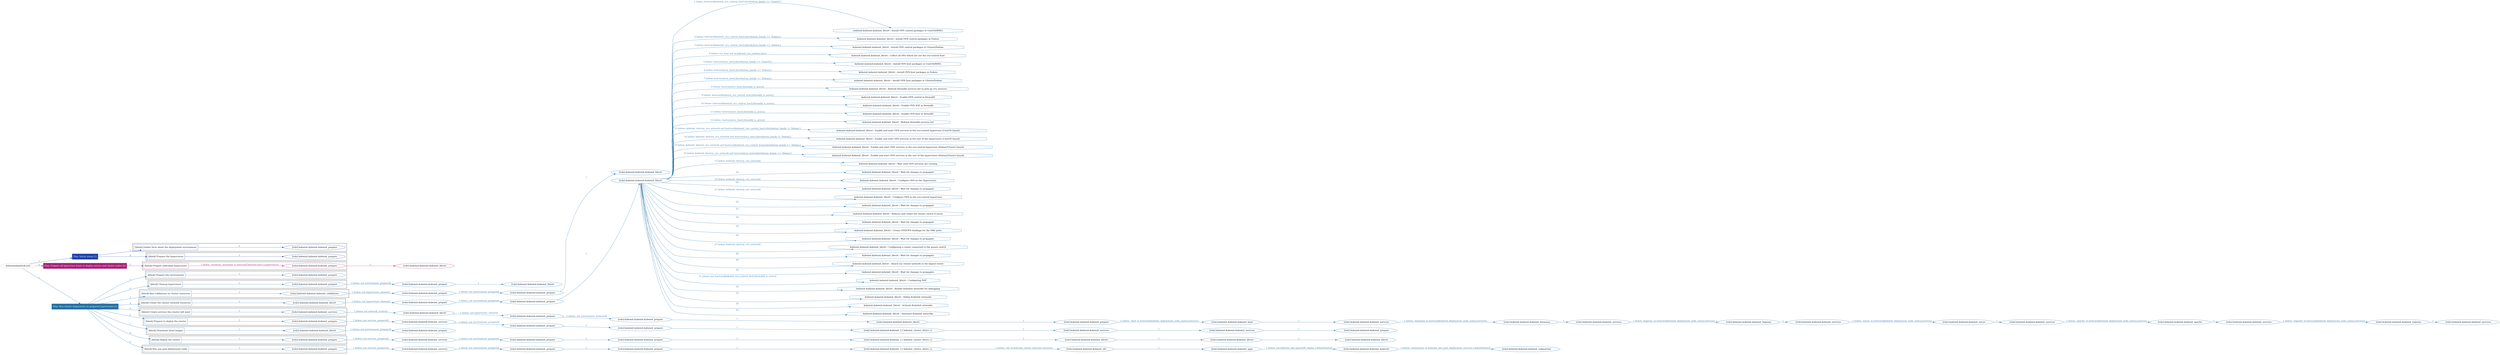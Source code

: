 digraph {
	graph [concentrate=true ordering=in rankdir=LR ratio=fill]
	edge [esep=5 sep=10]
	"kubeinit/playbook.yml" [id=root_node style=dotted]
	play_88ceb611 [label="Play: Initial setup (1)" color="#2044ac" fontcolor="#ffffff" id=play_88ceb611 shape=box style=filled tooltip=localhost]
	"kubeinit/playbook.yml" -> play_88ceb611 [label="1 " color="#2044ac" fontcolor="#2044ac" id=edge_a7911325 labeltooltip="1 " tooltip="1 "]
	subgraph "kubeinit.kubeinit.kubeinit_prepare" {
		role_69340362 [label="[role] kubeinit.kubeinit.kubeinit_prepare" color="#2044ac" id=role_69340362 tooltip="kubeinit.kubeinit.kubeinit_prepare"]
	}
	subgraph "kubeinit.kubeinit.kubeinit_prepare" {
		role_55304340 [label="[role] kubeinit.kubeinit.kubeinit_prepare" color="#2044ac" id=role_55304340 tooltip="kubeinit.kubeinit.kubeinit_prepare"]
	}
	subgraph "Play: Initial setup (1)" {
		play_88ceb611 -> block_5a59037c [label=1 color="#2044ac" fontcolor="#2044ac" id=edge_8bde4d3f labeltooltip=1 tooltip=1]
		subgraph cluster_block_5a59037c {
			block_5a59037c [label="[block] Gather facts about the deployment environment" color="#2044ac" id=block_5a59037c labeltooltip="Gather facts about the deployment environment" shape=box tooltip="Gather facts about the deployment environment"]
			block_5a59037c -> role_69340362 [label="1 " color="#2044ac" fontcolor="#2044ac" id=edge_4fef8758 labeltooltip="1 " tooltip="1 "]
		}
		play_88ceb611 -> block_2ce1504f [label=2 color="#2044ac" fontcolor="#2044ac" id=edge_62aeea0c labeltooltip=2 tooltip=2]
		subgraph cluster_block_2ce1504f {
			block_2ce1504f [label="[block] Prepare the hypervisors" color="#2044ac" id=block_2ce1504f labeltooltip="Prepare the hypervisors" shape=box tooltip="Prepare the hypervisors"]
			block_2ce1504f -> role_55304340 [label="1 " color="#2044ac" fontcolor="#2044ac" id=edge_3783c4a9 labeltooltip="1 " tooltip="1 "]
		}
	}
	play_98400ff6 [label="Play: Prepare all hypervisor hosts to deploy service and cluster nodes (0)" color="#a92379" fontcolor="#ffffff" id=play_98400ff6 shape=box style=filled tooltip="Play: Prepare all hypervisor hosts to deploy service and cluster nodes (0)"]
	"kubeinit/playbook.yml" -> play_98400ff6 [label="2 " color="#a92379" fontcolor="#a92379" id=edge_d3374776 labeltooltip="2 " tooltip="2 "]
	subgraph "kubeinit.kubeinit.kubeinit_libvirt" {
		role_e1b05d6a [label="[role] kubeinit.kubeinit.kubeinit_libvirt" color="#a92379" id=role_e1b05d6a tooltip="kubeinit.kubeinit.kubeinit_libvirt"]
	}
	subgraph "kubeinit.kubeinit.kubeinit_prepare" {
		role_dcedbcc8 [label="[role] kubeinit.kubeinit.kubeinit_prepare" color="#a92379" id=role_dcedbcc8 tooltip="kubeinit.kubeinit.kubeinit_prepare"]
		role_dcedbcc8 -> role_e1b05d6a [label="1 " color="#a92379" fontcolor="#a92379" id=edge_5a1ded13 labeltooltip="1 " tooltip="1 "]
	}
	subgraph "Play: Prepare all hypervisor hosts to deploy service and cluster nodes (0)" {
		play_98400ff6 -> block_7a069ff5 [label=1 color="#a92379" fontcolor="#a92379" id=edge_8467cd35 labeltooltip=1 tooltip=1]
		subgraph cluster_block_7a069ff5 {
			block_7a069ff5 [label="[block] Prepare individual hypervisors" color="#a92379" id=block_7a069ff5 labeltooltip="Prepare individual hypervisors" shape=box tooltip="Prepare individual hypervisors"]
			block_7a069ff5 -> role_dcedbcc8 [label="1 [when: inventory_hostname in hostvars['kubeinit-facts'].hypervisors]" color="#a92379" fontcolor="#a92379" id=edge_b82ea9a4 labeltooltip="1 [when: inventory_hostname in hostvars['kubeinit-facts'].hypervisors]" tooltip="1 [when: inventory_hostname in hostvars['kubeinit-facts'].hypervisors]"]
		}
	}
	play_84879b9f [label="Play: Run cluster deployment on prepared hypervisors (1)" color="#2671a6" fontcolor="#ffffff" id=play_84879b9f shape=box style=filled tooltip=localhost]
	"kubeinit/playbook.yml" -> play_84879b9f [label="3 " color="#2671a6" fontcolor="#2671a6" id=edge_77be62a2 labeltooltip="3 " tooltip="3 "]
	subgraph "kubeinit.kubeinit.kubeinit_prepare" {
		role_c884c7a0 [label="[role] kubeinit.kubeinit.kubeinit_prepare" color="#2671a6" id=role_c884c7a0 tooltip="kubeinit.kubeinit.kubeinit_prepare"]
	}
	subgraph "kubeinit.kubeinit.kubeinit_libvirt" {
		role_26a6fe5c [label="[role] kubeinit.kubeinit.kubeinit_libvirt" color="#2671a6" id=role_26a6fe5c tooltip="kubeinit.kubeinit.kubeinit_libvirt"]
	}
	subgraph "kubeinit.kubeinit.kubeinit_prepare" {
		role_1f17c101 [label="[role] kubeinit.kubeinit.kubeinit_prepare" color="#2671a6" id=role_1f17c101 tooltip="kubeinit.kubeinit.kubeinit_prepare"]
		role_1f17c101 -> role_26a6fe5c [label="1 " color="#2671a6" fontcolor="#2671a6" id=edge_4bc33ab1 labeltooltip="1 " tooltip="1 "]
	}
	subgraph "kubeinit.kubeinit.kubeinit_prepare" {
		role_49b6a412 [label="[role] kubeinit.kubeinit.kubeinit_prepare" color="#2671a6" id=role_49b6a412 tooltip="kubeinit.kubeinit.kubeinit_prepare"]
		role_49b6a412 -> role_1f17c101 [label="1 [when: not environment_prepared]" color="#2671a6" fontcolor="#2671a6" id=edge_4a0ae1fc labeltooltip="1 [when: not environment_prepared]" tooltip="1 [when: not environment_prepared]"]
	}
	subgraph "kubeinit.kubeinit.kubeinit_libvirt" {
		role_fd89cfba [label="[role] kubeinit.kubeinit.kubeinit_libvirt" color="#2671a6" id=role_fd89cfba tooltip="kubeinit.kubeinit.kubeinit_libvirt"]
	}
	subgraph "kubeinit.kubeinit.kubeinit_prepare" {
		role_ea722329 [label="[role] kubeinit.kubeinit.kubeinit_prepare" color="#2671a6" id=role_ea722329 tooltip="kubeinit.kubeinit.kubeinit_prepare"]
		role_ea722329 -> role_fd89cfba [label="1 " color="#2671a6" fontcolor="#2671a6" id=edge_295c5f0f labeltooltip="1 " tooltip="1 "]
	}
	subgraph "kubeinit.kubeinit.kubeinit_prepare" {
		role_353d52c6 [label="[role] kubeinit.kubeinit.kubeinit_prepare" color="#2671a6" id=role_353d52c6 tooltip="kubeinit.kubeinit.kubeinit_prepare"]
		role_353d52c6 -> role_ea722329 [label="1 [when: not environment_prepared]" color="#2671a6" fontcolor="#2671a6" id=edge_5bd1c8bf labeltooltip="1 [when: not environment_prepared]" tooltip="1 [when: not environment_prepared]"]
	}
	subgraph "kubeinit.kubeinit.kubeinit_validations" {
		role_9e5524dc [label="[role] kubeinit.kubeinit.kubeinit_validations" color="#2671a6" id=role_9e5524dc tooltip="kubeinit.kubeinit.kubeinit_validations"]
		role_9e5524dc -> role_353d52c6 [label="1 [when: not hypervisors_cleaned]" color="#2671a6" fontcolor="#2671a6" id=edge_91cf91a7 labeltooltip="1 [when: not hypervisors_cleaned]" tooltip="1 [when: not hypervisors_cleaned]"]
	}
	subgraph "kubeinit.kubeinit.kubeinit_libvirt" {
		role_fefc8bd9 [label="[role] kubeinit.kubeinit.kubeinit_libvirt" color="#2671a6" id=role_fefc8bd9 tooltip="kubeinit.kubeinit.kubeinit_libvirt"]
		task_c4dc4287 [label="kubeinit.kubeinit.kubeinit_libvirt : Install OVN central packages in CentOS/RHEL" color="#2671a6" id=task_c4dc4287 shape=octagon tooltip="kubeinit.kubeinit.kubeinit_libvirt : Install OVN central packages in CentOS/RHEL"]
		role_fefc8bd9 -> task_c4dc4287 [label="1 [when: hostvars[kubeinit_ovn_central_host].distribution_family == 'CentOS']" color="#2671a6" fontcolor="#2671a6" id=edge_e5d9ec86 labeltooltip="1 [when: hostvars[kubeinit_ovn_central_host].distribution_family == 'CentOS']" tooltip="1 [when: hostvars[kubeinit_ovn_central_host].distribution_family == 'CentOS']"]
		task_106de089 [label="kubeinit.kubeinit.kubeinit_libvirt : Install OVN central packages in Fedora" color="#2671a6" id=task_106de089 shape=octagon tooltip="kubeinit.kubeinit.kubeinit_libvirt : Install OVN central packages in Fedora"]
		role_fefc8bd9 -> task_106de089 [label="2 [when: hostvars[kubeinit_ovn_central_host].distribution_family == 'Fedora']" color="#2671a6" fontcolor="#2671a6" id=edge_0639d412 labeltooltip="2 [when: hostvars[kubeinit_ovn_central_host].distribution_family == 'Fedora']" tooltip="2 [when: hostvars[kubeinit_ovn_central_host].distribution_family == 'Fedora']"]
		task_97e53783 [label="kubeinit.kubeinit.kubeinit_libvirt : Install OVN central packages in Ubuntu/Debian" color="#2671a6" id=task_97e53783 shape=octagon tooltip="kubeinit.kubeinit.kubeinit_libvirt : Install OVN central packages in Ubuntu/Debian"]
		role_fefc8bd9 -> task_97e53783 [label="3 [when: hostvars[kubeinit_ovn_central_host].distribution_family == 'Debian']" color="#2671a6" fontcolor="#2671a6" id=edge_f11b0f08 labeltooltip="3 [when: hostvars[kubeinit_ovn_central_host].distribution_family == 'Debian']" tooltip="3 [when: hostvars[kubeinit_ovn_central_host].distribution_family == 'Debian']"]
		task_87c381f5 [label="kubeinit.kubeinit.kubeinit_libvirt : Collect all HVs which are not the ovn-central host" color="#2671a6" id=task_87c381f5 shape=octagon tooltip="kubeinit.kubeinit.kubeinit_libvirt : Collect all HVs which are not the ovn-central host"]
		role_fefc8bd9 -> task_87c381f5 [label="4 [when: ovn_host not in kubeinit_ovn_central_host]" color="#2671a6" fontcolor="#2671a6" id=edge_33c279e3 labeltooltip="4 [when: ovn_host not in kubeinit_ovn_central_host]" tooltip="4 [when: ovn_host not in kubeinit_ovn_central_host]"]
		task_78cfe24b [label="kubeinit.kubeinit.kubeinit_libvirt : Install OVN host packages in CentOS/RHEL" color="#2671a6" id=task_78cfe24b shape=octagon tooltip="kubeinit.kubeinit.kubeinit_libvirt : Install OVN host packages in CentOS/RHEL"]
		role_fefc8bd9 -> task_78cfe24b [label="5 [when: hostvars[ovn_host].distribution_family == 'CentOS']" color="#2671a6" fontcolor="#2671a6" id=edge_674db544 labeltooltip="5 [when: hostvars[ovn_host].distribution_family == 'CentOS']" tooltip="5 [when: hostvars[ovn_host].distribution_family == 'CentOS']"]
		task_b7e314d6 [label="kubeinit.kubeinit.kubeinit_libvirt : Install OVN host packages in Fedora" color="#2671a6" id=task_b7e314d6 shape=octagon tooltip="kubeinit.kubeinit.kubeinit_libvirt : Install OVN host packages in Fedora"]
		role_fefc8bd9 -> task_b7e314d6 [label="6 [when: hostvars[ovn_host].distribution_family == 'Fedora']" color="#2671a6" fontcolor="#2671a6" id=edge_3c2af2a1 labeltooltip="6 [when: hostvars[ovn_host].distribution_family == 'Fedora']" tooltip="6 [when: hostvars[ovn_host].distribution_family == 'Fedora']"]
		task_b98c02c4 [label="kubeinit.kubeinit.kubeinit_libvirt : Install OVN host packages in Ubuntu/Debian" color="#2671a6" id=task_b98c02c4 shape=octagon tooltip="kubeinit.kubeinit.kubeinit_libvirt : Install OVN host packages in Ubuntu/Debian"]
		role_fefc8bd9 -> task_b98c02c4 [label="7 [when: hostvars[ovn_host].distribution_family == 'Debian']" color="#2671a6" fontcolor="#2671a6" id=edge_ccbe22db labeltooltip="7 [when: hostvars[ovn_host].distribution_family == 'Debian']" tooltip="7 [when: hostvars[ovn_host].distribution_family == 'Debian']"]
		task_17dbd2e5 [label="kubeinit.kubeinit.kubeinit_libvirt : Refresh firewalld services list to pick up ovn services" color="#2671a6" id=task_17dbd2e5 shape=octagon tooltip="kubeinit.kubeinit.kubeinit_libvirt : Refresh firewalld services list to pick up ovn services"]
		role_fefc8bd9 -> task_17dbd2e5 [label="8 [when: hostvars[ovn_host].firewalld_is_active]" color="#2671a6" fontcolor="#2671a6" id=edge_61591de5 labeltooltip="8 [when: hostvars[ovn_host].firewalld_is_active]" tooltip="8 [when: hostvars[ovn_host].firewalld_is_active]"]
		task_b4882129 [label="kubeinit.kubeinit.kubeinit_libvirt : Enable OVN central in firewalld" color="#2671a6" id=task_b4882129 shape=octagon tooltip="kubeinit.kubeinit.kubeinit_libvirt : Enable OVN central in firewalld"]
		role_fefc8bd9 -> task_b4882129 [label="9 [when: hostvars[kubeinit_ovn_central_host].firewalld_is_active]" color="#2671a6" fontcolor="#2671a6" id=edge_dee42135 labeltooltip="9 [when: hostvars[kubeinit_ovn_central_host].firewalld_is_active]" tooltip="9 [when: hostvars[kubeinit_ovn_central_host].firewalld_is_active]"]
		task_747acf6d [label="kubeinit.kubeinit.kubeinit_libvirt : Enable OVN NAT in firewalld" color="#2671a6" id=task_747acf6d shape=octagon tooltip="kubeinit.kubeinit.kubeinit_libvirt : Enable OVN NAT in firewalld"]
		role_fefc8bd9 -> task_747acf6d [label="10 [when: hostvars[kubeinit_ovn_central_host].firewalld_is_active]" color="#2671a6" fontcolor="#2671a6" id=edge_75d42d9a labeltooltip="10 [when: hostvars[kubeinit_ovn_central_host].firewalld_is_active]" tooltip="10 [when: hostvars[kubeinit_ovn_central_host].firewalld_is_active]"]
		task_6c0942ea [label="kubeinit.kubeinit.kubeinit_libvirt : Enable OVN host in firewalld" color="#2671a6" id=task_6c0942ea shape=octagon tooltip="kubeinit.kubeinit.kubeinit_libvirt : Enable OVN host in firewalld"]
		role_fefc8bd9 -> task_6c0942ea [label="11 [when: hostvars[ovn_host].firewalld_is_active]" color="#2671a6" fontcolor="#2671a6" id=edge_1577d79a labeltooltip="11 [when: hostvars[ovn_host].firewalld_is_active]" tooltip="11 [when: hostvars[ovn_host].firewalld_is_active]"]
		task_040e63a0 [label="kubeinit.kubeinit.kubeinit_libvirt : Refresh firewalld services list" color="#2671a6" id=task_040e63a0 shape=octagon tooltip="kubeinit.kubeinit.kubeinit_libvirt : Refresh firewalld services list"]
		role_fefc8bd9 -> task_040e63a0 [label="12 [when: hostvars[ovn_host].firewalld_is_active]" color="#2671a6" fontcolor="#2671a6" id=edge_4faff3ff labeltooltip="12 [when: hostvars[ovn_host].firewalld_is_active]" tooltip="12 [when: hostvars[ovn_host].firewalld_is_active]"]
		task_8d72f16a [label="kubeinit.kubeinit.kubeinit_libvirt : Enable and start OVN services in the ovn-central hypervisor (CentOS based)" color="#2671a6" id=task_8d72f16a shape=octagon tooltip="kubeinit.kubeinit.kubeinit_libvirt : Enable and start OVN services in the ovn-central hypervisor (CentOS based)"]
		role_fefc8bd9 -> task_8d72f16a [label="13 [when: kubeinit_destroy_ovn_network and hostvars[kubeinit_ovn_central_host].distribution_family != 'Debian']" color="#2671a6" fontcolor="#2671a6" id=edge_e34959ab labeltooltip="13 [when: kubeinit_destroy_ovn_network and hostvars[kubeinit_ovn_central_host].distribution_family != 'Debian']" tooltip="13 [when: kubeinit_destroy_ovn_network and hostvars[kubeinit_ovn_central_host].distribution_family != 'Debian']"]
		task_329c39ba [label="kubeinit.kubeinit.kubeinit_libvirt : Enable and start OVN services in the rest of the hypervisors (CentOS based)" color="#2671a6" id=task_329c39ba shape=octagon tooltip="kubeinit.kubeinit.kubeinit_libvirt : Enable and start OVN services in the rest of the hypervisors (CentOS based)"]
		role_fefc8bd9 -> task_329c39ba [label="14 [when: kubeinit_destroy_ovn_network and hostvars[ovn_host].distribution_family != 'Debian']" color="#2671a6" fontcolor="#2671a6" id=edge_556382a4 labeltooltip="14 [when: kubeinit_destroy_ovn_network and hostvars[ovn_host].distribution_family != 'Debian']" tooltip="14 [when: kubeinit_destroy_ovn_network and hostvars[ovn_host].distribution_family != 'Debian']"]
		task_98540486 [label="kubeinit.kubeinit.kubeinit_libvirt : Enable and start OVN services in the ovn-central hypervisor (Debian/Ubuntu based)" color="#2671a6" id=task_98540486 shape=octagon tooltip="kubeinit.kubeinit.kubeinit_libvirt : Enable and start OVN services in the ovn-central hypervisor (Debian/Ubuntu based)"]
		role_fefc8bd9 -> task_98540486 [label="15 [when: kubeinit_destroy_ovn_network and hostvars[kubeinit_ovn_central_host].distribution_family == 'Debian']" color="#2671a6" fontcolor="#2671a6" id=edge_58c4784a labeltooltip="15 [when: kubeinit_destroy_ovn_network and hostvars[kubeinit_ovn_central_host].distribution_family == 'Debian']" tooltip="15 [when: kubeinit_destroy_ovn_network and hostvars[kubeinit_ovn_central_host].distribution_family == 'Debian']"]
		task_d7c469cb [label="kubeinit.kubeinit.kubeinit_libvirt : Enable and start OVN services in the rest of the hypervisors (Debian/Ubuntu based)" color="#2671a6" id=task_d7c469cb shape=octagon tooltip="kubeinit.kubeinit.kubeinit_libvirt : Enable and start OVN services in the rest of the hypervisors (Debian/Ubuntu based)"]
		role_fefc8bd9 -> task_d7c469cb [label="16 [when: kubeinit_destroy_ovn_network and hostvars[ovn_host].distribution_family == 'Debian']" color="#2671a6" fontcolor="#2671a6" id=edge_bbec0158 labeltooltip="16 [when: kubeinit_destroy_ovn_network and hostvars[ovn_host].distribution_family == 'Debian']" tooltip="16 [when: kubeinit_destroy_ovn_network and hostvars[ovn_host].distribution_family == 'Debian']"]
		task_a19dc947 [label="kubeinit.kubeinit.kubeinit_libvirt : Wait until OVN services are running" color="#2671a6" id=task_a19dc947 shape=octagon tooltip="kubeinit.kubeinit.kubeinit_libvirt : Wait until OVN services are running"]
		role_fefc8bd9 -> task_a19dc947 [label="17 [when: kubeinit_destroy_ovn_network]" color="#2671a6" fontcolor="#2671a6" id=edge_65a4b1e4 labeltooltip="17 [when: kubeinit_destroy_ovn_network]" tooltip="17 [when: kubeinit_destroy_ovn_network]"]
		task_79321b41 [label="kubeinit.kubeinit.kubeinit_libvirt : Wait for changes to propagate" color="#2671a6" id=task_79321b41 shape=octagon tooltip="kubeinit.kubeinit.kubeinit_libvirt : Wait for changes to propagate"]
		role_fefc8bd9 -> task_79321b41 [label="18 " color="#2671a6" fontcolor="#2671a6" id=edge_cf5eb209 labeltooltip="18 " tooltip="18 "]
		task_42319fa1 [label="kubeinit.kubeinit.kubeinit_libvirt : Configure OVS on the Hypervisors" color="#2671a6" id=task_42319fa1 shape=octagon tooltip="kubeinit.kubeinit.kubeinit_libvirt : Configure OVS on the Hypervisors"]
		role_fefc8bd9 -> task_42319fa1 [label="19 [when: kubeinit_destroy_ovn_network]" color="#2671a6" fontcolor="#2671a6" id=edge_4ff508c3 labeltooltip="19 [when: kubeinit_destroy_ovn_network]" tooltip="19 [when: kubeinit_destroy_ovn_network]"]
		task_ccce5e30 [label="kubeinit.kubeinit.kubeinit_libvirt : Wait for changes to propagate" color="#2671a6" id=task_ccce5e30 shape=octagon tooltip="kubeinit.kubeinit.kubeinit_libvirt : Wait for changes to propagate"]
		role_fefc8bd9 -> task_ccce5e30 [label="20 " color="#2671a6" fontcolor="#2671a6" id=edge_c1b7bb36 labeltooltip="20 " tooltip="20 "]
		task_6a4d784f [label="kubeinit.kubeinit.kubeinit_libvirt : Configure OVN in the ovn-central hypervisor" color="#2671a6" id=task_6a4d784f shape=octagon tooltip="kubeinit.kubeinit.kubeinit_libvirt : Configure OVN in the ovn-central hypervisor"]
		role_fefc8bd9 -> task_6a4d784f [label="21 [when: kubeinit_destroy_ovn_network]" color="#2671a6" fontcolor="#2671a6" id=edge_cc1e875d labeltooltip="21 [when: kubeinit_destroy_ovn_network]" tooltip="21 [when: kubeinit_destroy_ovn_network]"]
		task_9d3acaf2 [label="kubeinit.kubeinit.kubeinit_libvirt : Wait for changes to propagate" color="#2671a6" id=task_9d3acaf2 shape=octagon tooltip="kubeinit.kubeinit.kubeinit_libvirt : Wait for changes to propagate"]
		role_fefc8bd9 -> task_9d3acaf2 [label="22 " color="#2671a6" fontcolor="#2671a6" id=edge_0a9cb797 labeltooltip="22 " tooltip="22 "]
		task_e6735636 [label="kubeinit.kubeinit.kubeinit_libvirt : Remove and create the cluster switch if exists" color="#2671a6" id=task_e6735636 shape=octagon tooltip="kubeinit.kubeinit.kubeinit_libvirt : Remove and create the cluster switch if exists"]
		role_fefc8bd9 -> task_e6735636 [label="23 " color="#2671a6" fontcolor="#2671a6" id=edge_375de7ff labeltooltip="23 " tooltip="23 "]
		task_3f2f61a6 [label="kubeinit.kubeinit.kubeinit_libvirt : Wait for changes to propagate" color="#2671a6" id=task_3f2f61a6 shape=octagon tooltip="kubeinit.kubeinit.kubeinit_libvirt : Wait for changes to propagate"]
		role_fefc8bd9 -> task_3f2f61a6 [label="24 " color="#2671a6" fontcolor="#2671a6" id=edge_cdb20f88 labeltooltip="24 " tooltip="24 "]
		task_9f88e1c7 [label="kubeinit.kubeinit.kubeinit_libvirt : Create OVS/OVN bindings for the VMs ports" color="#2671a6" id=task_9f88e1c7 shape=octagon tooltip="kubeinit.kubeinit.kubeinit_libvirt : Create OVS/OVN bindings for the VMs ports"]
		role_fefc8bd9 -> task_9f88e1c7 [label="25 " color="#2671a6" fontcolor="#2671a6" id=edge_69146660 labeltooltip="25 " tooltip="25 "]
		task_065a74b7 [label="kubeinit.kubeinit.kubeinit_libvirt : Wait for changes to propagate" color="#2671a6" id=task_065a74b7 shape=octagon tooltip="kubeinit.kubeinit.kubeinit_libvirt : Wait for changes to propagate"]
		role_fefc8bd9 -> task_065a74b7 [label="26 " color="#2671a6" fontcolor="#2671a6" id=edge_d0ffa9b8 labeltooltip="26 " tooltip="26 "]
		task_a71065b5 [label="kubeinit.kubeinit.kubeinit_libvirt : Configuring a router connected to the guests switch" color="#2671a6" id=task_a71065b5 shape=octagon tooltip="kubeinit.kubeinit.kubeinit_libvirt : Configuring a router connected to the guests switch"]
		role_fefc8bd9 -> task_a71065b5 [label="27 [when: kubeinit_destroy_ovn_network]" color="#2671a6" fontcolor="#2671a6" id=edge_ddcbb6ec labeltooltip="27 [when: kubeinit_destroy_ovn_network]" tooltip="27 [when: kubeinit_destroy_ovn_network]"]
		task_a21fa360 [label="kubeinit.kubeinit.kubeinit_libvirt : Wait for changes to propagate" color="#2671a6" id=task_a21fa360 shape=octagon tooltip="kubeinit.kubeinit.kubeinit_libvirt : Wait for changes to propagate"]
		role_fefc8bd9 -> task_a21fa360 [label="28 " color="#2671a6" fontcolor="#2671a6" id=edge_46993e07 labeltooltip="28 " tooltip="28 "]
		task_d158efdd [label="kubeinit.kubeinit.kubeinit_libvirt : Attach our cluster network to the logical router" color="#2671a6" id=task_d158efdd shape=octagon tooltip="kubeinit.kubeinit.kubeinit_libvirt : Attach our cluster network to the logical router"]
		role_fefc8bd9 -> task_d158efdd [label="29 " color="#2671a6" fontcolor="#2671a6" id=edge_83cde74e labeltooltip="29 " tooltip="29 "]
		task_9f11299e [label="kubeinit.kubeinit.kubeinit_libvirt : Wait for changes to propagate" color="#2671a6" id=task_9f11299e shape=octagon tooltip="kubeinit.kubeinit.kubeinit_libvirt : Wait for changes to propagate"]
		role_fefc8bd9 -> task_9f11299e [label="30 " color="#2671a6" fontcolor="#2671a6" id=edge_2d7c551b labeltooltip="30 " tooltip="30 "]
		task_b2f6158d [label="kubeinit.kubeinit.kubeinit_libvirt : Configuring NAT" color="#2671a6" id=task_b2f6158d shape=octagon tooltip="kubeinit.kubeinit.kubeinit_libvirt : Configuring NAT"]
		role_fefc8bd9 -> task_b2f6158d [label="31 [when: not hostvars[kubeinit_ovn_central_host].firewalld_is_active]" color="#2671a6" fontcolor="#2671a6" id=edge_56797577 labeltooltip="31 [when: not hostvars[kubeinit_ovn_central_host].firewalld_is_active]" tooltip="31 [when: not hostvars[kubeinit_ovn_central_host].firewalld_is_active]"]
		task_ff8a4246 [label="kubeinit.kubeinit.kubeinit_libvirt : Render KubeInit networks for debugging" color="#2671a6" id=task_ff8a4246 shape=octagon tooltip="kubeinit.kubeinit.kubeinit_libvirt : Render KubeInit networks for debugging"]
		role_fefc8bd9 -> task_ff8a4246 [label="32 " color="#2671a6" fontcolor="#2671a6" id=edge_03b41524 labeltooltip="32 " tooltip="32 "]
		task_6bcc9943 [label="kubeinit.kubeinit.kubeinit_libvirt : Define KubeInit networks" color="#2671a6" id=task_6bcc9943 shape=octagon tooltip="kubeinit.kubeinit.kubeinit_libvirt : Define KubeInit networks"]
		role_fefc8bd9 -> task_6bcc9943 [label="33 " color="#2671a6" fontcolor="#2671a6" id=edge_7d38ecf8 labeltooltip="33 " tooltip="33 "]
		task_991e51f8 [label="kubeinit.kubeinit.kubeinit_libvirt : Activate KubeInit networks" color="#2671a6" id=task_991e51f8 shape=octagon tooltip="kubeinit.kubeinit.kubeinit_libvirt : Activate KubeInit networks"]
		role_fefc8bd9 -> task_991e51f8 [label="34 " color="#2671a6" fontcolor="#2671a6" id=edge_e4daa83d labeltooltip="34 " tooltip="34 "]
		task_9d7288ac [label="kubeinit.kubeinit.kubeinit_libvirt : Autostart KubeInit networks" color="#2671a6" id=task_9d7288ac shape=octagon tooltip="kubeinit.kubeinit.kubeinit_libvirt : Autostart KubeInit networks"]
		role_fefc8bd9 -> task_9d7288ac [label="35 " color="#2671a6" fontcolor="#2671a6" id=edge_c513c3d3 labeltooltip="35 " tooltip="35 "]
	}
	subgraph "kubeinit.kubeinit.kubeinit_prepare" {
		role_c3e020e0 [label="[role] kubeinit.kubeinit.kubeinit_prepare" color="#2671a6" id=role_c3e020e0 tooltip="kubeinit.kubeinit.kubeinit_prepare"]
		role_c3e020e0 -> role_fefc8bd9 [label="1 " color="#2671a6" fontcolor="#2671a6" id=edge_54c99324 labeltooltip="1 " tooltip="1 "]
	}
	subgraph "kubeinit.kubeinit.kubeinit_prepare" {
		role_ffb80ec6 [label="[role] kubeinit.kubeinit.kubeinit_prepare" color="#2671a6" id=role_ffb80ec6 tooltip="kubeinit.kubeinit.kubeinit_prepare"]
		role_ffb80ec6 -> role_c3e020e0 [label="1 [when: not environment_prepared]" color="#2671a6" fontcolor="#2671a6" id=edge_f6df6d5d labeltooltip="1 [when: not environment_prepared]" tooltip="1 [when: not environment_prepared]"]
	}
	subgraph "kubeinit.kubeinit.kubeinit_libvirt" {
		role_c9e146b8 [label="[role] kubeinit.kubeinit.kubeinit_libvirt" color="#2671a6" id=role_c9e146b8 tooltip="kubeinit.kubeinit.kubeinit_libvirt"]
		role_c9e146b8 -> role_ffb80ec6 [label="1 [when: not hypervisors_cleaned]" color="#2671a6" fontcolor="#2671a6" id=edge_d76fa3e3 labeltooltip="1 [when: not hypervisors_cleaned]" tooltip="1 [when: not hypervisors_cleaned]"]
	}
	subgraph "kubeinit.kubeinit.kubeinit_services" {
		role_6a3761f7 [label="[role] kubeinit.kubeinit.kubeinit_services" color="#2671a6" id=role_6a3761f7 tooltip="kubeinit.kubeinit.kubeinit_services"]
	}
	subgraph "kubeinit.kubeinit.kubeinit_registry" {
		role_353aeae6 [label="[role] kubeinit.kubeinit.kubeinit_registry" color="#2671a6" id=role_353aeae6 tooltip="kubeinit.kubeinit.kubeinit_registry"]
		role_353aeae6 -> role_6a3761f7 [label="1 " color="#2671a6" fontcolor="#2671a6" id=edge_4baec73b labeltooltip="1 " tooltip="1 "]
	}
	subgraph "kubeinit.kubeinit.kubeinit_services" {
		role_69f79d8a [label="[role] kubeinit.kubeinit.kubeinit_services" color="#2671a6" id=role_69f79d8a tooltip="kubeinit.kubeinit.kubeinit_services"]
		role_69f79d8a -> role_353aeae6 [label="1 [when: 'registry' in hostvars[kubeinit_deployment_node_name].services]" color="#2671a6" fontcolor="#2671a6" id=edge_405a11d0 labeltooltip="1 [when: 'registry' in hostvars[kubeinit_deployment_node_name].services]" tooltip="1 [when: 'registry' in hostvars[kubeinit_deployment_node_name].services]"]
	}
	subgraph "kubeinit.kubeinit.kubeinit_apache" {
		role_ca74ea03 [label="[role] kubeinit.kubeinit.kubeinit_apache" color="#2671a6" id=role_ca74ea03 tooltip="kubeinit.kubeinit.kubeinit_apache"]
		role_ca74ea03 -> role_69f79d8a [label="1 " color="#2671a6" fontcolor="#2671a6" id=edge_e08d0005 labeltooltip="1 " tooltip="1 "]
	}
	subgraph "kubeinit.kubeinit.kubeinit_services" {
		role_026fb24e [label="[role] kubeinit.kubeinit.kubeinit_services" color="#2671a6" id=role_026fb24e tooltip="kubeinit.kubeinit.kubeinit_services"]
		role_026fb24e -> role_ca74ea03 [label="1 [when: 'apache' in hostvars[kubeinit_deployment_node_name].services]" color="#2671a6" fontcolor="#2671a6" id=edge_5066992c labeltooltip="1 [when: 'apache' in hostvars[kubeinit_deployment_node_name].services]" tooltip="1 [when: 'apache' in hostvars[kubeinit_deployment_node_name].services]"]
	}
	subgraph "kubeinit.kubeinit.kubeinit_nexus" {
		role_b171934d [label="[role] kubeinit.kubeinit.kubeinit_nexus" color="#2671a6" id=role_b171934d tooltip="kubeinit.kubeinit.kubeinit_nexus"]
		role_b171934d -> role_026fb24e [label="1 " color="#2671a6" fontcolor="#2671a6" id=edge_d32f1205 labeltooltip="1 " tooltip="1 "]
	}
	subgraph "kubeinit.kubeinit.kubeinit_services" {
		role_aa5150b9 [label="[role] kubeinit.kubeinit.kubeinit_services" color="#2671a6" id=role_aa5150b9 tooltip="kubeinit.kubeinit.kubeinit_services"]
		role_aa5150b9 -> role_b171934d [label="1 [when: 'nexus' in hostvars[kubeinit_deployment_node_name].services]" color="#2671a6" fontcolor="#2671a6" id=edge_f1dbb11a labeltooltip="1 [when: 'nexus' in hostvars[kubeinit_deployment_node_name].services]" tooltip="1 [when: 'nexus' in hostvars[kubeinit_deployment_node_name].services]"]
	}
	subgraph "kubeinit.kubeinit.kubeinit_haproxy" {
		role_58db0994 [label="[role] kubeinit.kubeinit.kubeinit_haproxy" color="#2671a6" id=role_58db0994 tooltip="kubeinit.kubeinit.kubeinit_haproxy"]
		role_58db0994 -> role_aa5150b9 [label="1 " color="#2671a6" fontcolor="#2671a6" id=edge_9ff98c68 labeltooltip="1 " tooltip="1 "]
	}
	subgraph "kubeinit.kubeinit.kubeinit_services" {
		role_9b70db98 [label="[role] kubeinit.kubeinit.kubeinit_services" color="#2671a6" id=role_9b70db98 tooltip="kubeinit.kubeinit.kubeinit_services"]
		role_9b70db98 -> role_58db0994 [label="1 [when: 'haproxy' in hostvars[kubeinit_deployment_node_name].services]" color="#2671a6" fontcolor="#2671a6" id=edge_8b120594 labeltooltip="1 [when: 'haproxy' in hostvars[kubeinit_deployment_node_name].services]" tooltip="1 [when: 'haproxy' in hostvars[kubeinit_deployment_node_name].services]"]
	}
	subgraph "kubeinit.kubeinit.kubeinit_dnsmasq" {
		role_6d3d88ce [label="[role] kubeinit.kubeinit.kubeinit_dnsmasq" color="#2671a6" id=role_6d3d88ce tooltip="kubeinit.kubeinit.kubeinit_dnsmasq"]
		role_6d3d88ce -> role_9b70db98 [label="1 " color="#2671a6" fontcolor="#2671a6" id=edge_7f765999 labeltooltip="1 " tooltip="1 "]
	}
	subgraph "kubeinit.kubeinit.kubeinit_services" {
		role_84324968 [label="[role] kubeinit.kubeinit.kubeinit_services" color="#2671a6" id=role_84324968 tooltip="kubeinit.kubeinit.kubeinit_services"]
		role_84324968 -> role_6d3d88ce [label="1 [when: 'dnsmasq' in hostvars[kubeinit_deployment_node_name].services]" color="#2671a6" fontcolor="#2671a6" id=edge_56aefd54 labeltooltip="1 [when: 'dnsmasq' in hostvars[kubeinit_deployment_node_name].services]" tooltip="1 [when: 'dnsmasq' in hostvars[kubeinit_deployment_node_name].services]"]
	}
	subgraph "kubeinit.kubeinit.kubeinit_bind" {
		role_a9780852 [label="[role] kubeinit.kubeinit.kubeinit_bind" color="#2671a6" id=role_a9780852 tooltip="kubeinit.kubeinit.kubeinit_bind"]
		role_a9780852 -> role_84324968 [label="1 " color="#2671a6" fontcolor="#2671a6" id=edge_0c9fba70 labeltooltip="1 " tooltip="1 "]
	}
	subgraph "kubeinit.kubeinit.kubeinit_prepare" {
		role_9910a863 [label="[role] kubeinit.kubeinit.kubeinit_prepare" color="#2671a6" id=role_9910a863 tooltip="kubeinit.kubeinit.kubeinit_prepare"]
		role_9910a863 -> role_a9780852 [label="1 [when: 'bind' in hostvars[kubeinit_deployment_node_name].services]" color="#2671a6" fontcolor="#2671a6" id=edge_3bfa2253 labeltooltip="1 [when: 'bind' in hostvars[kubeinit_deployment_node_name].services]" tooltip="1 [when: 'bind' in hostvars[kubeinit_deployment_node_name].services]"]
	}
	subgraph "kubeinit.kubeinit.kubeinit_libvirt" {
		role_a23a3ad0 [label="[role] kubeinit.kubeinit.kubeinit_libvirt" color="#2671a6" id=role_a23a3ad0 tooltip="kubeinit.kubeinit.kubeinit_libvirt"]
		role_a23a3ad0 -> role_9910a863 [label="1 " color="#2671a6" fontcolor="#2671a6" id=edge_ddabdceb labeltooltip="1 " tooltip="1 "]
	}
	subgraph "kubeinit.kubeinit.kubeinit_prepare" {
		role_87cb9103 [label="[role] kubeinit.kubeinit.kubeinit_prepare" color="#2671a6" id=role_87cb9103 tooltip="kubeinit.kubeinit.kubeinit_prepare"]
		role_87cb9103 -> role_a23a3ad0 [label="1 " color="#2671a6" fontcolor="#2671a6" id=edge_253f85bd labeltooltip="1 " tooltip="1 "]
	}
	subgraph "kubeinit.kubeinit.kubeinit_prepare" {
		role_cfb36b4a [label="[role] kubeinit.kubeinit.kubeinit_prepare" color="#2671a6" id=role_cfb36b4a tooltip="kubeinit.kubeinit.kubeinit_prepare"]
		role_cfb36b4a -> role_87cb9103 [label="1 [when: not environment_prepared]" color="#2671a6" fontcolor="#2671a6" id=edge_29df8ae7 labeltooltip="1 [when: not environment_prepared]" tooltip="1 [when: not environment_prepared]"]
	}
	subgraph "kubeinit.kubeinit.kubeinit_libvirt" {
		role_90b62dcc [label="[role] kubeinit.kubeinit.kubeinit_libvirt" color="#2671a6" id=role_90b62dcc tooltip="kubeinit.kubeinit.kubeinit_libvirt"]
		role_90b62dcc -> role_cfb36b4a [label="1 [when: not hypervisors_cleaned]" color="#2671a6" fontcolor="#2671a6" id=edge_07f52dd1 labeltooltip="1 [when: not hypervisors_cleaned]" tooltip="1 [when: not hypervisors_cleaned]"]
	}
	subgraph "kubeinit.kubeinit.kubeinit_services" {
		role_d66197c5 [label="[role] kubeinit.kubeinit.kubeinit_services" color="#2671a6" id=role_d66197c5 tooltip="kubeinit.kubeinit.kubeinit_services"]
		role_d66197c5 -> role_90b62dcc [label="1 [when: not network_created]" color="#2671a6" fontcolor="#2671a6" id=edge_428e17e1 labeltooltip="1 [when: not network_created]" tooltip="1 [when: not network_created]"]
	}
	subgraph "kubeinit.kubeinit.kubeinit_prepare" {
		role_55e6196b [label="[role] kubeinit.kubeinit.kubeinit_prepare" color="#2671a6" id=role_55e6196b tooltip="kubeinit.kubeinit.kubeinit_prepare"]
	}
	subgraph "kubeinit.kubeinit.kubeinit_services" {
		role_7cacb452 [label="[role] kubeinit.kubeinit.kubeinit_services" color="#2671a6" id=role_7cacb452 tooltip="kubeinit.kubeinit.kubeinit_services"]
		role_7cacb452 -> role_55e6196b [label="1 " color="#2671a6" fontcolor="#2671a6" id=edge_849975c6 labeltooltip="1 " tooltip="1 "]
	}
	subgraph "kubeinit.kubeinit.kubeinit_services" {
		role_c84a172c [label="[role] kubeinit.kubeinit.kubeinit_services" color="#2671a6" id=role_c84a172c tooltip="kubeinit.kubeinit.kubeinit_services"]
		role_c84a172c -> role_7cacb452 [label="1 " color="#2671a6" fontcolor="#2671a6" id=edge_6f4e2d0d labeltooltip="1 " tooltip="1 "]
	}
	subgraph "kubeinit.kubeinit.kubeinit_{{ kubeinit_cluster_distro }}" {
		role_ccd4048b [label="[role] kubeinit.kubeinit.kubeinit_{{ kubeinit_cluster_distro }}" color="#2671a6" id=role_ccd4048b tooltip="kubeinit.kubeinit.kubeinit_{{ kubeinit_cluster_distro }}"]
		role_ccd4048b -> role_c84a172c [label="1 " color="#2671a6" fontcolor="#2671a6" id=edge_85979e32 labeltooltip="1 " tooltip="1 "]
	}
	subgraph "kubeinit.kubeinit.kubeinit_prepare" {
		role_2345e2ea [label="[role] kubeinit.kubeinit.kubeinit_prepare" color="#2671a6" id=role_2345e2ea tooltip="kubeinit.kubeinit.kubeinit_prepare"]
		role_2345e2ea -> role_ccd4048b [label="1 " color="#2671a6" fontcolor="#2671a6" id=edge_8cf43041 labeltooltip="1 " tooltip="1 "]
	}
	subgraph "kubeinit.kubeinit.kubeinit_prepare" {
		role_0b03665a [label="[role] kubeinit.kubeinit.kubeinit_prepare" color="#2671a6" id=role_0b03665a tooltip="kubeinit.kubeinit.kubeinit_prepare"]
		role_0b03665a -> role_2345e2ea [label="1 " color="#2671a6" fontcolor="#2671a6" id=edge_265c41b1 labeltooltip="1 " tooltip="1 "]
	}
	subgraph "kubeinit.kubeinit.kubeinit_services" {
		role_0fc8995d [label="[role] kubeinit.kubeinit.kubeinit_services" color="#2671a6" id=role_0fc8995d tooltip="kubeinit.kubeinit.kubeinit_services"]
		role_0fc8995d -> role_0b03665a [label="1 [when: not environment_prepared]" color="#2671a6" fontcolor="#2671a6" id=edge_ef89f9bc labeltooltip="1 [when: not environment_prepared]" tooltip="1 [when: not environment_prepared]"]
	}
	subgraph "kubeinit.kubeinit.kubeinit_prepare" {
		role_296287e7 [label="[role] kubeinit.kubeinit.kubeinit_prepare" color="#2671a6" id=role_296287e7 tooltip="kubeinit.kubeinit.kubeinit_prepare"]
		role_296287e7 -> role_0fc8995d [label="1 [when: not services_prepared]" color="#2671a6" fontcolor="#2671a6" id=edge_3add82a9 labeltooltip="1 [when: not services_prepared]" tooltip="1 [when: not services_prepared]"]
	}
	subgraph "kubeinit.kubeinit.kubeinit_prepare" {
		role_779adcb8 [label="[role] kubeinit.kubeinit.kubeinit_prepare" color="#2671a6" id=role_779adcb8 tooltip="kubeinit.kubeinit.kubeinit_prepare"]
	}
	subgraph "kubeinit.kubeinit.kubeinit_libvirt" {
		role_3ba236d2 [label="[role] kubeinit.kubeinit.kubeinit_libvirt" color="#2671a6" id=role_3ba236d2 tooltip="kubeinit.kubeinit.kubeinit_libvirt"]
		role_3ba236d2 -> role_779adcb8 [label="1 [when: not environment_prepared]" color="#2671a6" fontcolor="#2671a6" id=edge_915f6875 labeltooltip="1 [when: not environment_prepared]" tooltip="1 [when: not environment_prepared]"]
	}
	subgraph "kubeinit.kubeinit.kubeinit_libvirt" {
		role_6a65e7e6 [label="[role] kubeinit.kubeinit.kubeinit_libvirt" color="#2671a6" id=role_6a65e7e6 tooltip="kubeinit.kubeinit.kubeinit_libvirt"]
	}
	subgraph "kubeinit.kubeinit.kubeinit_libvirt" {
		role_817eae61 [label="[role] kubeinit.kubeinit.kubeinit_libvirt" color="#2671a6" id=role_817eae61 tooltip="kubeinit.kubeinit.kubeinit_libvirt"]
		role_817eae61 -> role_6a65e7e6 [label="1 " color="#2671a6" fontcolor="#2671a6" id=edge_1caa0821 labeltooltip="1 " tooltip="1 "]
	}
	subgraph "kubeinit.kubeinit.kubeinit_libvirt" {
		role_f1a7c3bc [label="[role] kubeinit.kubeinit.kubeinit_libvirt" color="#2671a6" id=role_f1a7c3bc tooltip="kubeinit.kubeinit.kubeinit_libvirt"]
		role_f1a7c3bc -> role_817eae61 [label="1 " color="#2671a6" fontcolor="#2671a6" id=edge_14a22382 labeltooltip="1 " tooltip="1 "]
	}
	subgraph "kubeinit.kubeinit.kubeinit_{{ kubeinit_cluster_distro }}" {
		role_740a5049 [label="[role] kubeinit.kubeinit.kubeinit_{{ kubeinit_cluster_distro }}" color="#2671a6" id=role_740a5049 tooltip="kubeinit.kubeinit.kubeinit_{{ kubeinit_cluster_distro }}"]
		role_740a5049 -> role_f1a7c3bc [label="1 " color="#2671a6" fontcolor="#2671a6" id=edge_2f421643 labeltooltip="1 " tooltip="1 "]
	}
	subgraph "kubeinit.kubeinit.kubeinit_prepare" {
		role_9807fdc6 [label="[role] kubeinit.kubeinit.kubeinit_prepare" color="#2671a6" id=role_9807fdc6 tooltip="kubeinit.kubeinit.kubeinit_prepare"]
		role_9807fdc6 -> role_740a5049 [label="1 " color="#2671a6" fontcolor="#2671a6" id=edge_e6c96ef6 labeltooltip="1 " tooltip="1 "]
	}
	subgraph "kubeinit.kubeinit.kubeinit_prepare" {
		role_4b792878 [label="[role] kubeinit.kubeinit.kubeinit_prepare" color="#2671a6" id=role_4b792878 tooltip="kubeinit.kubeinit.kubeinit_prepare"]
		role_4b792878 -> role_9807fdc6 [label="1 " color="#2671a6" fontcolor="#2671a6" id=edge_9eb1adaa labeltooltip="1 " tooltip="1 "]
	}
	subgraph "kubeinit.kubeinit.kubeinit_services" {
		role_3ac80991 [label="[role] kubeinit.kubeinit.kubeinit_services" color="#2671a6" id=role_3ac80991 tooltip="kubeinit.kubeinit.kubeinit_services"]
		role_3ac80991 -> role_4b792878 [label="1 [when: not environment_prepared]" color="#2671a6" fontcolor="#2671a6" id=edge_a3a53d35 labeltooltip="1 [when: not environment_prepared]" tooltip="1 [when: not environment_prepared]"]
	}
	subgraph "kubeinit.kubeinit.kubeinit_prepare" {
		role_bf3f2d7d [label="[role] kubeinit.kubeinit.kubeinit_prepare" color="#2671a6" id=role_bf3f2d7d tooltip="kubeinit.kubeinit.kubeinit_prepare"]
		role_bf3f2d7d -> role_3ac80991 [label="1 [when: not services_prepared]" color="#2671a6" fontcolor="#2671a6" id=edge_54b2543b labeltooltip="1 [when: not services_prepared]" tooltip="1 [when: not services_prepared]"]
	}
	subgraph "kubeinit.kubeinit.kubeinit_submariner" {
		role_bb5d67a7 [label="[role] kubeinit.kubeinit.kubeinit_submariner" color="#2671a6" id=role_bb5d67a7 tooltip="kubeinit.kubeinit.kubeinit_submariner"]
	}
	subgraph "kubeinit.kubeinit.kubeinit_kubevirt" {
		role_aaf39fa8 [label="[role] kubeinit.kubeinit.kubeinit_kubevirt" color="#2671a6" id=role_aaf39fa8 tooltip="kubeinit.kubeinit.kubeinit_kubevirt"]
		role_aaf39fa8 -> role_bb5d67a7 [label="1 [when: 'submariner' in kubeinit_fact_post_deployment_services | default(False)]" color="#2671a6" fontcolor="#2671a6" id=edge_b48892bd labeltooltip="1 [when: 'submariner' in kubeinit_fact_post_deployment_services | default(False)]" tooltip="1 [when: 'submariner' in kubeinit_fact_post_deployment_services | default(False)]"]
	}
	subgraph "kubeinit.kubeinit.kubeinit_apps" {
		role_e98cc797 [label="[role] kubeinit.kubeinit.kubeinit_apps" color="#2671a6" id=role_e98cc797 tooltip="kubeinit.kubeinit.kubeinit_apps"]
		role_e98cc797 -> role_aaf39fa8 [label="1 [when: not kubeinit_okd_openshift_deploy | default(False)]" color="#2671a6" fontcolor="#2671a6" id=edge_41fe9c0b labeltooltip="1 [when: not kubeinit_okd_openshift_deploy | default(False)]" tooltip="1 [when: not kubeinit_okd_openshift_deploy | default(False)]"]
	}
	subgraph "kubeinit.kubeinit.kubeinit_nfs" {
		role_f3488a96 [label="[role] kubeinit.kubeinit.kubeinit_nfs" color="#2671a6" id=role_f3488a96 tooltip="kubeinit.kubeinit.kubeinit_nfs"]
		role_f3488a96 -> role_e98cc797 [label="1 " color="#2671a6" fontcolor="#2671a6" id=edge_e862cc42 labeltooltip="1 " tooltip="1 "]
	}
	subgraph "kubeinit.kubeinit.kubeinit_{{ kubeinit_cluster_distro }}" {
		role_58c6e92b [label="[role] kubeinit.kubeinit.kubeinit_{{ kubeinit_cluster_distro }}" color="#2671a6" id=role_58c6e92b tooltip="kubeinit.kubeinit.kubeinit_{{ kubeinit_cluster_distro }}"]
		role_58c6e92b -> role_f3488a96 [label="1 [when: 'nfs' in kubeinit_cluster_hostvars.services]" color="#2671a6" fontcolor="#2671a6" id=edge_4fb4cc04 labeltooltip="1 [when: 'nfs' in kubeinit_cluster_hostvars.services]" tooltip="1 [when: 'nfs' in kubeinit_cluster_hostvars.services]"]
	}
	subgraph "kubeinit.kubeinit.kubeinit_prepare" {
		role_14195b54 [label="[role] kubeinit.kubeinit.kubeinit_prepare" color="#2671a6" id=role_14195b54 tooltip="kubeinit.kubeinit.kubeinit_prepare"]
		role_14195b54 -> role_58c6e92b [label="1 " color="#2671a6" fontcolor="#2671a6" id=edge_8e1cadaa labeltooltip="1 " tooltip="1 "]
	}
	subgraph "kubeinit.kubeinit.kubeinit_prepare" {
		role_bd8a7ecf [label="[role] kubeinit.kubeinit.kubeinit_prepare" color="#2671a6" id=role_bd8a7ecf tooltip="kubeinit.kubeinit.kubeinit_prepare"]
		role_bd8a7ecf -> role_14195b54 [label="1 " color="#2671a6" fontcolor="#2671a6" id=edge_ee7d01d2 labeltooltip="1 " tooltip="1 "]
	}
	subgraph "kubeinit.kubeinit.kubeinit_services" {
		role_17aa6e9d [label="[role] kubeinit.kubeinit.kubeinit_services" color="#2671a6" id=role_17aa6e9d tooltip="kubeinit.kubeinit.kubeinit_services"]
		role_17aa6e9d -> role_bd8a7ecf [label="1 [when: not environment_prepared]" color="#2671a6" fontcolor="#2671a6" id=edge_e37b5bb5 labeltooltip="1 [when: not environment_prepared]" tooltip="1 [when: not environment_prepared]"]
	}
	subgraph "kubeinit.kubeinit.kubeinit_prepare" {
		role_3d4e1c35 [label="[role] kubeinit.kubeinit.kubeinit_prepare" color="#2671a6" id=role_3d4e1c35 tooltip="kubeinit.kubeinit.kubeinit_prepare"]
		role_3d4e1c35 -> role_17aa6e9d [label="1 [when: not services_prepared]" color="#2671a6" fontcolor="#2671a6" id=edge_dd313339 labeltooltip="1 [when: not services_prepared]" tooltip="1 [when: not services_prepared]"]
	}
	subgraph "Play: Run cluster deployment on prepared hypervisors (1)" {
		play_84879b9f -> block_d1ce7212 [label=1 color="#2671a6" fontcolor="#2671a6" id=edge_916f250b labeltooltip=1 tooltip=1]
		subgraph cluster_block_d1ce7212 {
			block_d1ce7212 [label="[block] Prepare the environment" color="#2671a6" id=block_d1ce7212 labeltooltip="Prepare the environment" shape=box tooltip="Prepare the environment"]
			block_d1ce7212 -> role_c884c7a0 [label="1 " color="#2671a6" fontcolor="#2671a6" id=edge_2dbfc347 labeltooltip="1 " tooltip="1 "]
		}
		play_84879b9f -> block_15a00547 [label=2 color="#2671a6" fontcolor="#2671a6" id=edge_f181f926 labeltooltip=2 tooltip=2]
		subgraph cluster_block_15a00547 {
			block_15a00547 [label="[block] Cleanup hypervisors" color="#2671a6" id=block_15a00547 labeltooltip="Cleanup hypervisors" shape=box tooltip="Cleanup hypervisors"]
			block_15a00547 -> role_49b6a412 [label="1 " color="#2671a6" fontcolor="#2671a6" id=edge_cc90480a labeltooltip="1 " tooltip="1 "]
		}
		play_84879b9f -> block_e6363e4d [label=3 color="#2671a6" fontcolor="#2671a6" id=edge_3775d217 labeltooltip=3 tooltip=3]
		subgraph cluster_block_e6363e4d {
			block_e6363e4d [label="[block] Run validations on cluster resources" color="#2671a6" id=block_e6363e4d labeltooltip="Run validations on cluster resources" shape=box tooltip="Run validations on cluster resources"]
			block_e6363e4d -> role_9e5524dc [label="1 " color="#2671a6" fontcolor="#2671a6" id=edge_d37add55 labeltooltip="1 " tooltip="1 "]
		}
		play_84879b9f -> block_d1306983 [label=4 color="#2671a6" fontcolor="#2671a6" id=edge_08a1f3d7 labeltooltip=4 tooltip=4]
		subgraph cluster_block_d1306983 {
			block_d1306983 [label="[block] Create the cluster network resources" color="#2671a6" id=block_d1306983 labeltooltip="Create the cluster network resources" shape=box tooltip="Create the cluster network resources"]
			block_d1306983 -> role_c9e146b8 [label="1 " color="#2671a6" fontcolor="#2671a6" id=edge_9c81a6fb labeltooltip="1 " tooltip="1 "]
		}
		play_84879b9f -> block_5b667f07 [label=5 color="#2671a6" fontcolor="#2671a6" id=edge_159034b9 labeltooltip=5 tooltip=5]
		subgraph cluster_block_5b667f07 {
			block_5b667f07 [label="[block] Create services the cluster will need" color="#2671a6" id=block_5b667f07 labeltooltip="Create services the cluster will need" shape=box tooltip="Create services the cluster will need"]
			block_5b667f07 -> role_d66197c5 [label="1 " color="#2671a6" fontcolor="#2671a6" id=edge_30a94e18 labeltooltip="1 " tooltip="1 "]
		}
		play_84879b9f -> block_c5ffc1ff [label=6 color="#2671a6" fontcolor="#2671a6" id=edge_d8e8a127 labeltooltip=6 tooltip=6]
		subgraph cluster_block_c5ffc1ff {
			block_c5ffc1ff [label="[block] Prepare to deploy the cluster" color="#2671a6" id=block_c5ffc1ff labeltooltip="Prepare to deploy the cluster" shape=box tooltip="Prepare to deploy the cluster"]
			block_c5ffc1ff -> role_296287e7 [label="1 " color="#2671a6" fontcolor="#2671a6" id=edge_bebc3109 labeltooltip="1 " tooltip="1 "]
		}
		play_84879b9f -> block_f8502f82 [label=7 color="#2671a6" fontcolor="#2671a6" id=edge_807a4db4 labeltooltip=7 tooltip=7]
		subgraph cluster_block_f8502f82 {
			block_f8502f82 [label="[block] Download cloud images" color="#2671a6" id=block_f8502f82 labeltooltip="Download cloud images" shape=box tooltip="Download cloud images"]
			block_f8502f82 -> role_3ba236d2 [label="1 " color="#2671a6" fontcolor="#2671a6" id=edge_428d751f labeltooltip="1 " tooltip="1 "]
		}
		play_84879b9f -> block_7753570d [label=8 color="#2671a6" fontcolor="#2671a6" id=edge_9f63be2d labeltooltip=8 tooltip=8]
		subgraph cluster_block_7753570d {
			block_7753570d [label="[block] Deploy the cluster" color="#2671a6" id=block_7753570d labeltooltip="Deploy the cluster" shape=box tooltip="Deploy the cluster"]
			block_7753570d -> role_bf3f2d7d [label="1 " color="#2671a6" fontcolor="#2671a6" id=edge_e36fd929 labeltooltip="1 " tooltip="1 "]
		}
		play_84879b9f -> block_ab372156 [label=9 color="#2671a6" fontcolor="#2671a6" id=edge_508a3184 labeltooltip=9 tooltip=9]
		subgraph cluster_block_ab372156 {
			block_ab372156 [label="[block] Run any post-deployment tasks" color="#2671a6" id=block_ab372156 labeltooltip="Run any post-deployment tasks" shape=box tooltip="Run any post-deployment tasks"]
			block_ab372156 -> role_3d4e1c35 [label="1 " color="#2671a6" fontcolor="#2671a6" id=edge_6b2c5a8f labeltooltip="1 " tooltip="1 "]
		}
	}
}
